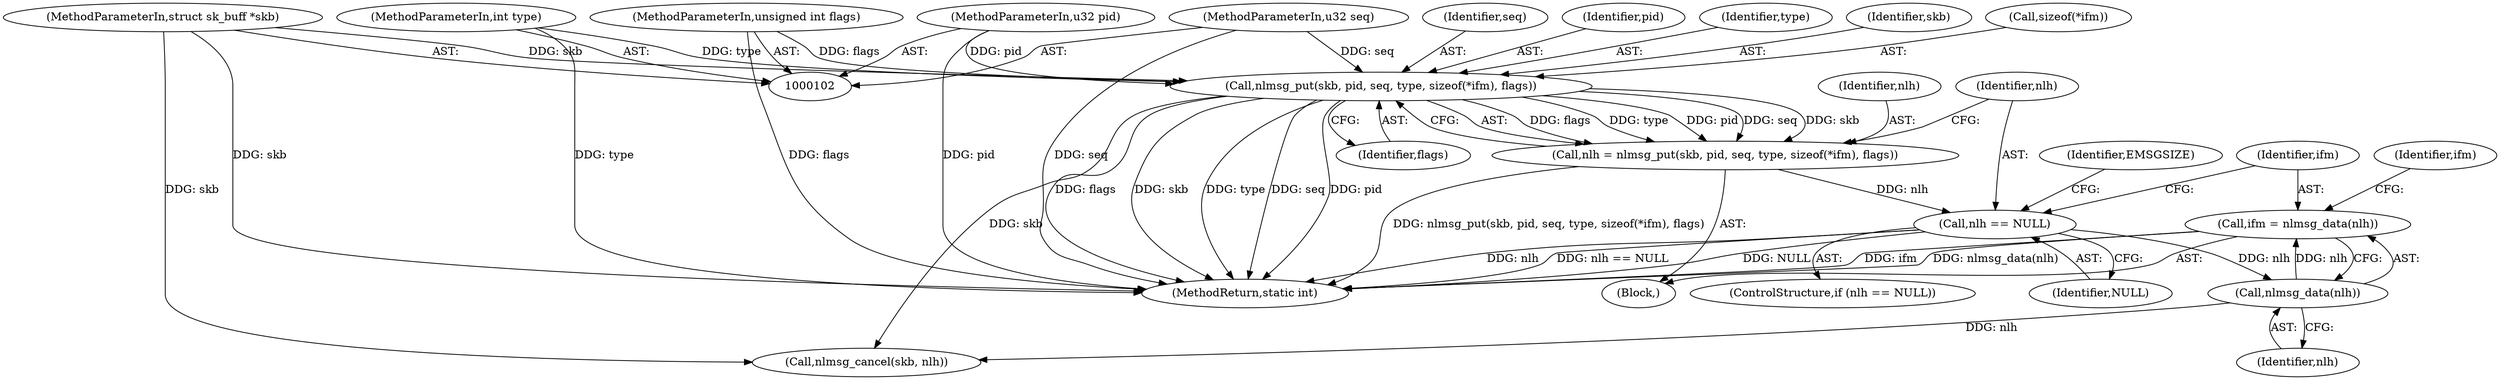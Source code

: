 digraph "0_linux_84d73cd3fb142bf1298a8c13fd4ca50fd2432372@pointer" {
"1000143" [label="(Call,ifm = nlmsg_data(nlh))"];
"1000145" [label="(Call,nlmsg_data(nlh))"];
"1000137" [label="(Call,nlh == NULL)"];
"1000125" [label="(Call,nlh = nlmsg_put(skb, pid, seq, type, sizeof(*ifm), flags))"];
"1000127" [label="(Call,nlmsg_put(skb, pid, seq, type, sizeof(*ifm), flags))"];
"1000103" [label="(MethodParameterIn,struct sk_buff *skb)"];
"1000106" [label="(MethodParameterIn,u32 pid)"];
"1000107" [label="(MethodParameterIn,u32 seq)"];
"1000105" [label="(MethodParameterIn,int type)"];
"1000109" [label="(MethodParameterIn,unsigned int flags)"];
"1000130" [label="(Identifier,seq)"];
"1000142" [label="(Identifier,EMSGSIZE)"];
"1000109" [label="(MethodParameterIn,unsigned int flags)"];
"1000111" [label="(Block,)"];
"1000125" [label="(Call,nlh = nlmsg_put(skb, pid, seq, type, sizeof(*ifm), flags))"];
"1000138" [label="(Identifier,nlh)"];
"1000106" [label="(MethodParameterIn,u32 pid)"];
"1000145" [label="(Call,nlmsg_data(nlh))"];
"1000136" [label="(ControlStructure,if (nlh == NULL))"];
"1000144" [label="(Identifier,ifm)"];
"1000127" [label="(Call,nlmsg_put(skb, pid, seq, type, sizeof(*ifm), flags))"];
"1000135" [label="(Identifier,flags)"];
"1000129" [label="(Identifier,pid)"];
"1000137" [label="(Call,nlh == NULL)"];
"1000131" [label="(Identifier,type)"];
"1000540" [label="(Call,nlmsg_cancel(skb, nlh))"];
"1000128" [label="(Identifier,skb)"];
"1000546" [label="(MethodReturn,static int)"];
"1000149" [label="(Identifier,ifm)"];
"1000107" [label="(MethodParameterIn,u32 seq)"];
"1000139" [label="(Identifier,NULL)"];
"1000103" [label="(MethodParameterIn,struct sk_buff *skb)"];
"1000143" [label="(Call,ifm = nlmsg_data(nlh))"];
"1000146" [label="(Identifier,nlh)"];
"1000126" [label="(Identifier,nlh)"];
"1000132" [label="(Call,sizeof(*ifm))"];
"1000105" [label="(MethodParameterIn,int type)"];
"1000143" -> "1000111"  [label="AST: "];
"1000143" -> "1000145"  [label="CFG: "];
"1000144" -> "1000143"  [label="AST: "];
"1000145" -> "1000143"  [label="AST: "];
"1000149" -> "1000143"  [label="CFG: "];
"1000143" -> "1000546"  [label="DDG: ifm"];
"1000143" -> "1000546"  [label="DDG: nlmsg_data(nlh)"];
"1000145" -> "1000143"  [label="DDG: nlh"];
"1000145" -> "1000146"  [label="CFG: "];
"1000146" -> "1000145"  [label="AST: "];
"1000137" -> "1000145"  [label="DDG: nlh"];
"1000145" -> "1000540"  [label="DDG: nlh"];
"1000137" -> "1000136"  [label="AST: "];
"1000137" -> "1000139"  [label="CFG: "];
"1000138" -> "1000137"  [label="AST: "];
"1000139" -> "1000137"  [label="AST: "];
"1000142" -> "1000137"  [label="CFG: "];
"1000144" -> "1000137"  [label="CFG: "];
"1000137" -> "1000546"  [label="DDG: NULL"];
"1000137" -> "1000546"  [label="DDG: nlh"];
"1000137" -> "1000546"  [label="DDG: nlh == NULL"];
"1000125" -> "1000137"  [label="DDG: nlh"];
"1000125" -> "1000111"  [label="AST: "];
"1000125" -> "1000127"  [label="CFG: "];
"1000126" -> "1000125"  [label="AST: "];
"1000127" -> "1000125"  [label="AST: "];
"1000138" -> "1000125"  [label="CFG: "];
"1000125" -> "1000546"  [label="DDG: nlmsg_put(skb, pid, seq, type, sizeof(*ifm), flags)"];
"1000127" -> "1000125"  [label="DDG: flags"];
"1000127" -> "1000125"  [label="DDG: type"];
"1000127" -> "1000125"  [label="DDG: pid"];
"1000127" -> "1000125"  [label="DDG: seq"];
"1000127" -> "1000125"  [label="DDG: skb"];
"1000127" -> "1000135"  [label="CFG: "];
"1000128" -> "1000127"  [label="AST: "];
"1000129" -> "1000127"  [label="AST: "];
"1000130" -> "1000127"  [label="AST: "];
"1000131" -> "1000127"  [label="AST: "];
"1000132" -> "1000127"  [label="AST: "];
"1000135" -> "1000127"  [label="AST: "];
"1000127" -> "1000546"  [label="DDG: seq"];
"1000127" -> "1000546"  [label="DDG: pid"];
"1000127" -> "1000546"  [label="DDG: flags"];
"1000127" -> "1000546"  [label="DDG: skb"];
"1000127" -> "1000546"  [label="DDG: type"];
"1000103" -> "1000127"  [label="DDG: skb"];
"1000106" -> "1000127"  [label="DDG: pid"];
"1000107" -> "1000127"  [label="DDG: seq"];
"1000105" -> "1000127"  [label="DDG: type"];
"1000109" -> "1000127"  [label="DDG: flags"];
"1000127" -> "1000540"  [label="DDG: skb"];
"1000103" -> "1000102"  [label="AST: "];
"1000103" -> "1000546"  [label="DDG: skb"];
"1000103" -> "1000540"  [label="DDG: skb"];
"1000106" -> "1000102"  [label="AST: "];
"1000106" -> "1000546"  [label="DDG: pid"];
"1000107" -> "1000102"  [label="AST: "];
"1000107" -> "1000546"  [label="DDG: seq"];
"1000105" -> "1000102"  [label="AST: "];
"1000105" -> "1000546"  [label="DDG: type"];
"1000109" -> "1000102"  [label="AST: "];
"1000109" -> "1000546"  [label="DDG: flags"];
}
